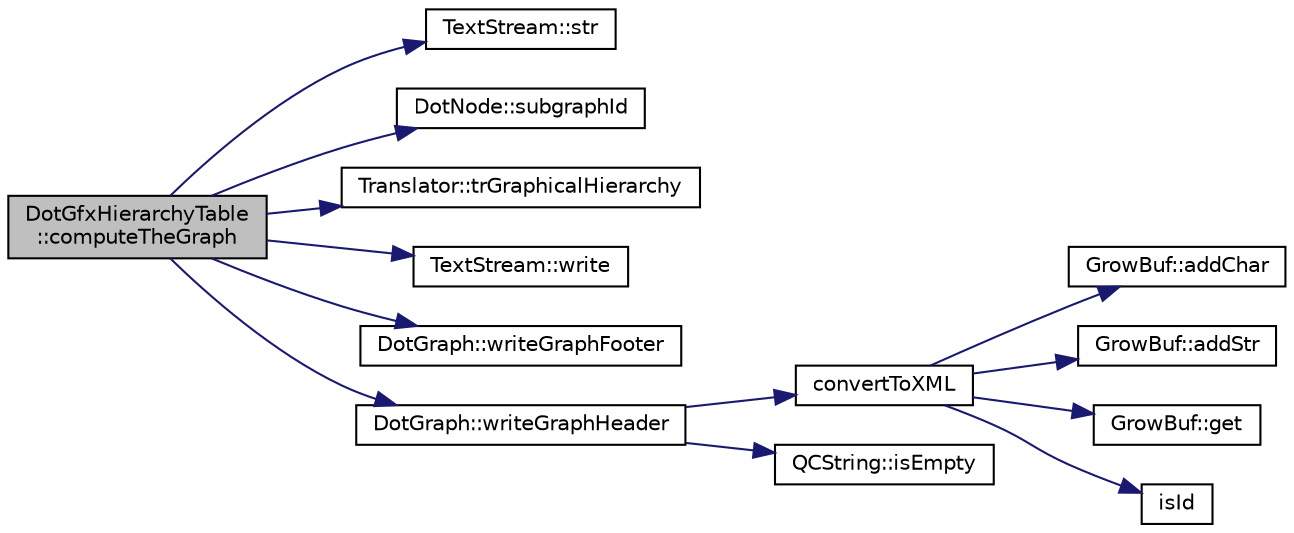 digraph "DotGfxHierarchyTable::computeTheGraph"
{
 // LATEX_PDF_SIZE
  edge [fontname="Helvetica",fontsize="10",labelfontname="Helvetica",labelfontsize="10"];
  node [fontname="Helvetica",fontsize="10",shape=record];
  rankdir="LR";
  Node1 [label="DotGfxHierarchyTable\l::computeTheGraph",height=0.2,width=0.4,color="black", fillcolor="grey75", style="filled", fontcolor="black",tooltip=" "];
  Node1 -> Node2 [color="midnightblue",fontsize="10",style="solid",fontname="Helvetica"];
  Node2 [label="TextStream::str",height=0.2,width=0.4,color="black", fillcolor="white", style="filled",URL="$classTextStream.html#aca8457da22d874f4eb30b35ffe87ebd0",tooltip=" "];
  Node1 -> Node3 [color="midnightblue",fontsize="10",style="solid",fontname="Helvetica"];
  Node3 [label="DotNode::subgraphId",height=0.2,width=0.4,color="black", fillcolor="white", style="filled",URL="$classDotNode.html#a946942fcd286a1fa51650603fa75b89a",tooltip=" "];
  Node1 -> Node4 [color="midnightblue",fontsize="10",style="solid",fontname="Helvetica"];
  Node4 [label="Translator::trGraphicalHierarchy",height=0.2,width=0.4,color="black", fillcolor="white", style="filled",URL="$classTranslator.html#a365fa800907a883b1659566f420ee4ee",tooltip=" "];
  Node1 -> Node5 [color="midnightblue",fontsize="10",style="solid",fontname="Helvetica"];
  Node5 [label="TextStream::write",height=0.2,width=0.4,color="black", fillcolor="white", style="filled",URL="$classTextStream.html#aaa78941b7f04d95ca3be7d11073828f0",tooltip=" "];
  Node1 -> Node6 [color="midnightblue",fontsize="10",style="solid",fontname="Helvetica"];
  Node6 [label="DotGraph::writeGraphFooter",height=0.2,width=0.4,color="black", fillcolor="white", style="filled",URL="$classDotGraph.html#a256ce4336c69cbb9b15e473afc456805",tooltip=" "];
  Node1 -> Node7 [color="midnightblue",fontsize="10",style="solid",fontname="Helvetica"];
  Node7 [label="DotGraph::writeGraphHeader",height=0.2,width=0.4,color="black", fillcolor="white", style="filled",URL="$classDotGraph.html#a4e1ec8b0e7ecc8e0d27c869e43d75640",tooltip=" "];
  Node7 -> Node8 [color="midnightblue",fontsize="10",style="solid",fontname="Helvetica"];
  Node8 [label="convertToXML",height=0.2,width=0.4,color="black", fillcolor="white", style="filled",URL="$util_8cpp.html#a93c7f78ab05807663dd8947d0dd5423f",tooltip=" "];
  Node8 -> Node9 [color="midnightblue",fontsize="10",style="solid",fontname="Helvetica"];
  Node9 [label="GrowBuf::addChar",height=0.2,width=0.4,color="black", fillcolor="white", style="filled",URL="$classGrowBuf.html#a46b4677f555d2abc718f26e71a59efda",tooltip=" "];
  Node8 -> Node10 [color="midnightblue",fontsize="10",style="solid",fontname="Helvetica"];
  Node10 [label="GrowBuf::addStr",height=0.2,width=0.4,color="black", fillcolor="white", style="filled",URL="$classGrowBuf.html#a5e0ff6d9f7a7139725d77a9d669340f3",tooltip=" "];
  Node8 -> Node11 [color="midnightblue",fontsize="10",style="solid",fontname="Helvetica"];
  Node11 [label="GrowBuf::get",height=0.2,width=0.4,color="black", fillcolor="white", style="filled",URL="$classGrowBuf.html#a88d6408723b8c1a58187f24da81dfd5e",tooltip=" "];
  Node8 -> Node12 [color="midnightblue",fontsize="10",style="solid",fontname="Helvetica"];
  Node12 [label="isId",height=0.2,width=0.4,color="black", fillcolor="white", style="filled",URL="$util_8h.html#ae320c88a8522836f00095d566529046f",tooltip=" "];
  Node7 -> Node13 [color="midnightblue",fontsize="10",style="solid",fontname="Helvetica"];
  Node13 [label="QCString::isEmpty",height=0.2,width=0.4,color="black", fillcolor="white", style="filled",URL="$classQCString.html#a621c4090d69ad7d05ef8e5234376c3d8",tooltip=" "];
}
